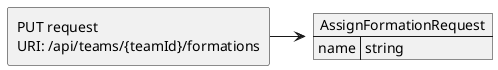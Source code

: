 @startuml Assign formation request
allowmixing

agent "PUT request \nURI: /api/teams/{teamId}/formations"
    json "AssignFormationRequest" as J {
        "name": "string"
    }

"PUT request \nURI: /api/teams/{teamId}/formations" -> J 
@enduml